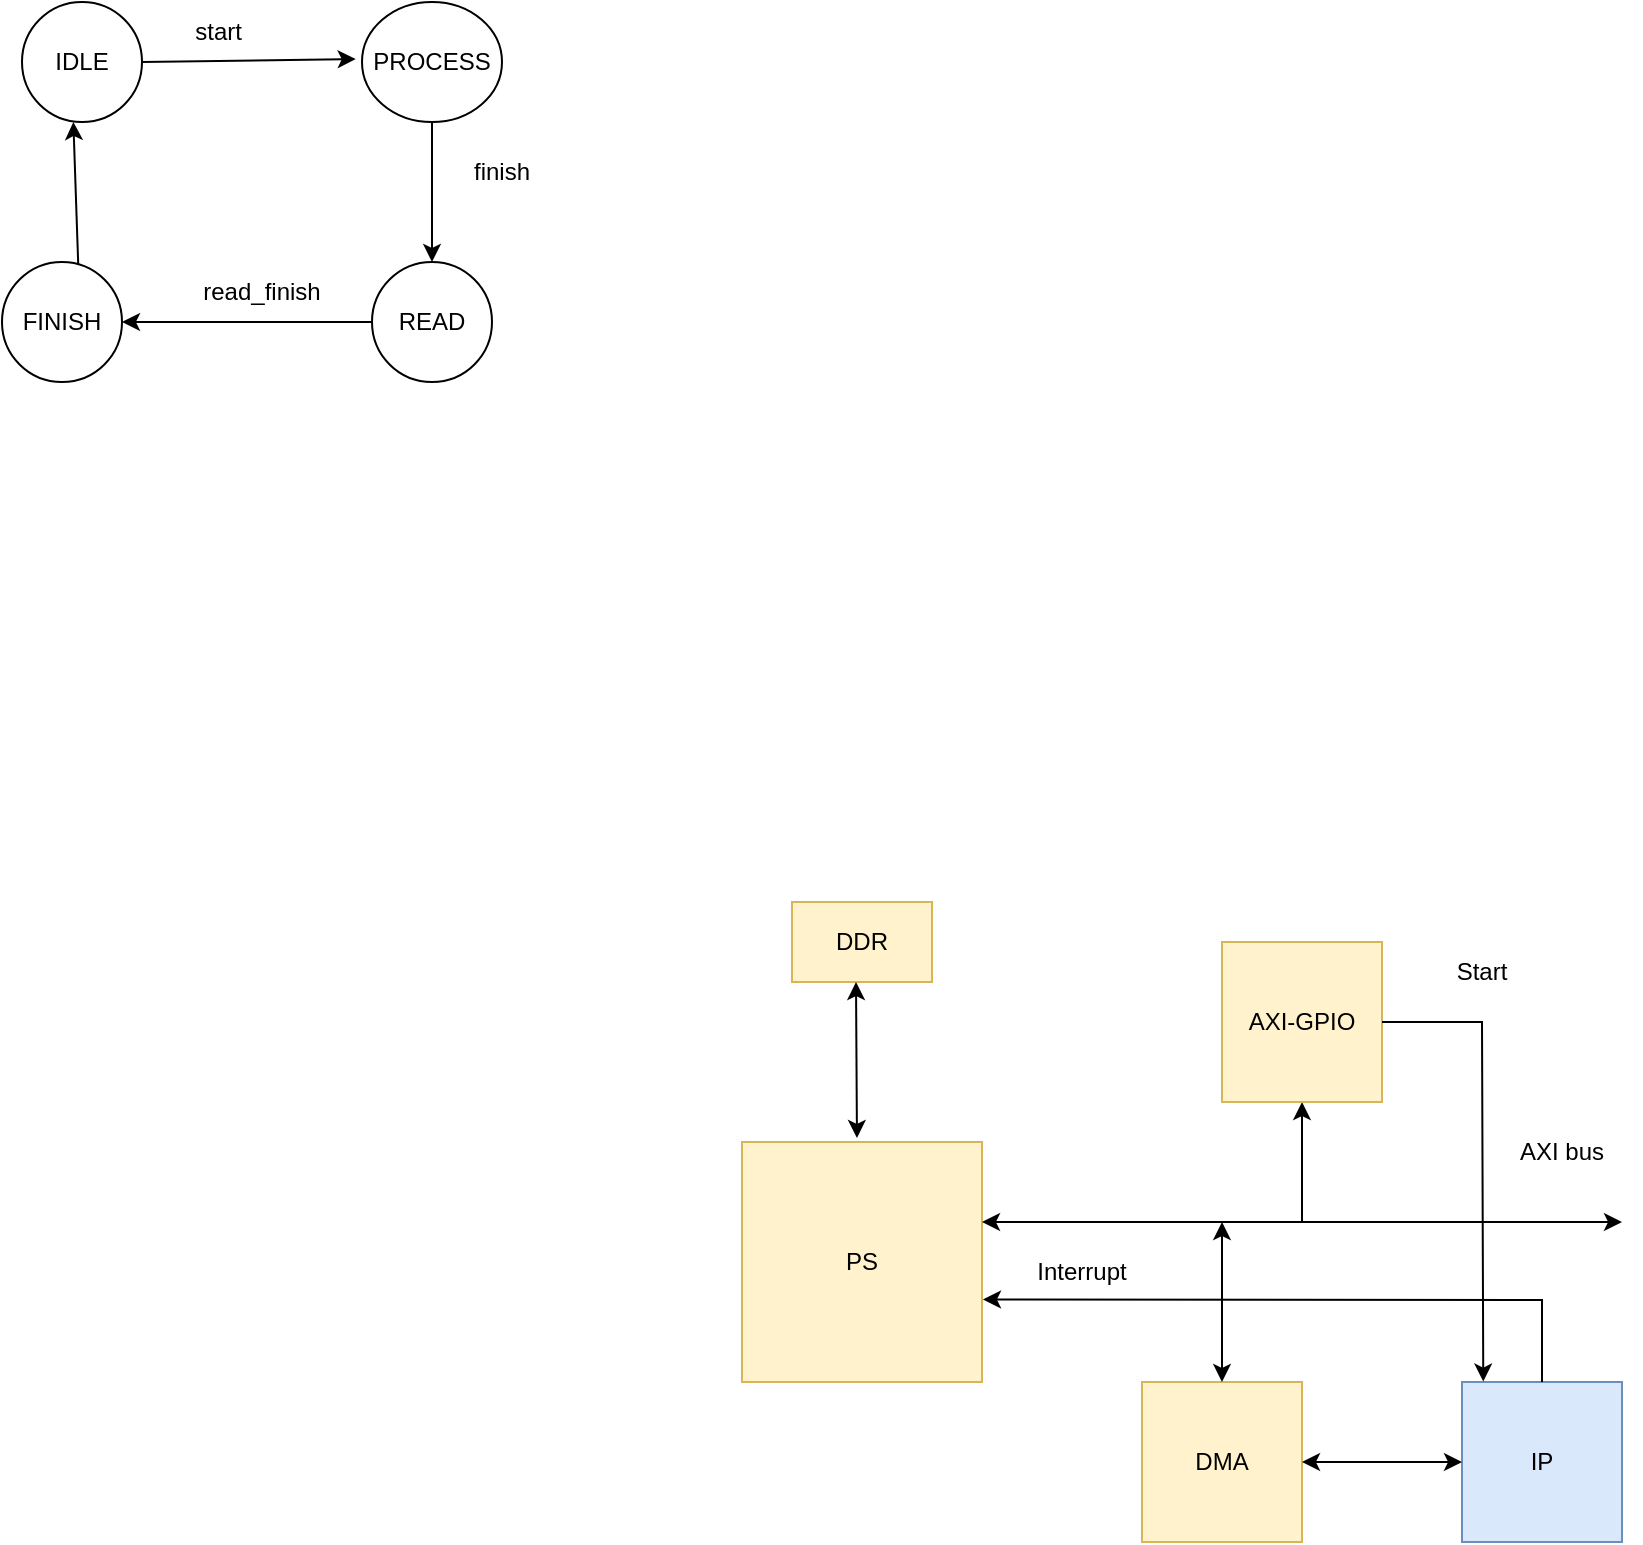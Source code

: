 <mxfile version="26.2.14">
  <diagram name="Page-1" id="wKE_0eOpaiYpltMJoPl3">
    <mxGraphModel dx="1787" dy="1587" grid="1" gridSize="10" guides="1" tooltips="1" connect="1" arrows="1" fold="1" page="1" pageScale="1" pageWidth="850" pageHeight="1100" math="0" shadow="0">
      <root>
        <mxCell id="0" />
        <mxCell id="1" parent="0" />
        <mxCell id="Q8wWB-HcS4peFA1Eoi-V-1" value="PS" style="whiteSpace=wrap;html=1;aspect=fixed;fillColor=#fff2cc;strokeColor=#d6b656;" parent="1" vertex="1">
          <mxGeometry x="320" y="440" width="120" height="120" as="geometry" />
        </mxCell>
        <mxCell id="Q8wWB-HcS4peFA1Eoi-V-2" value="DDR" style="rounded=0;whiteSpace=wrap;html=1;fillColor=#fff2cc;strokeColor=#d6b656;" parent="1" vertex="1">
          <mxGeometry x="345" y="320" width="70" height="40" as="geometry" />
        </mxCell>
        <mxCell id="Q8wWB-HcS4peFA1Eoi-V-4" value="" style="endArrow=classic;startArrow=classic;html=1;rounded=0;exitX=0.479;exitY=-0.017;exitDx=0;exitDy=0;exitPerimeter=0;" parent="1" source="Q8wWB-HcS4peFA1Eoi-V-1" edge="1">
          <mxGeometry width="50" height="50" relative="1" as="geometry">
            <mxPoint x="375" y="420" as="sourcePoint" />
            <mxPoint x="377" y="360" as="targetPoint" />
          </mxGeometry>
        </mxCell>
        <mxCell id="Q8wWB-HcS4peFA1Eoi-V-7" value="" style="endArrow=classic;startArrow=classic;html=1;rounded=0;" parent="1" edge="1">
          <mxGeometry width="50" height="50" relative="1" as="geometry">
            <mxPoint x="440" y="480" as="sourcePoint" />
            <mxPoint x="760" y="480" as="targetPoint" />
          </mxGeometry>
        </mxCell>
        <mxCell id="Q8wWB-HcS4peFA1Eoi-V-9" value="AXI bus" style="text;html=1;align=center;verticalAlign=middle;whiteSpace=wrap;rounded=0;" parent="1" vertex="1">
          <mxGeometry x="700" y="430" width="60" height="30" as="geometry" />
        </mxCell>
        <mxCell id="Q8wWB-HcS4peFA1Eoi-V-10" value="DMA" style="rounded=0;whiteSpace=wrap;html=1;fillColor=#fff2cc;strokeColor=#d6b656;" parent="1" vertex="1">
          <mxGeometry x="520" y="560" width="80" height="80" as="geometry" />
        </mxCell>
        <mxCell id="Q8wWB-HcS4peFA1Eoi-V-11" value="" style="endArrow=classic;startArrow=classic;html=1;rounded=0;exitX=0.5;exitY=0;exitDx=0;exitDy=0;" parent="1" source="Q8wWB-HcS4peFA1Eoi-V-10" edge="1">
          <mxGeometry width="50" height="50" relative="1" as="geometry">
            <mxPoint x="515" y="530" as="sourcePoint" />
            <mxPoint x="560" y="480" as="targetPoint" />
          </mxGeometry>
        </mxCell>
        <mxCell id="Q8wWB-HcS4peFA1Eoi-V-12" value="IP" style="rounded=0;whiteSpace=wrap;html=1;fillColor=#dae8fc;strokeColor=#6c8ebf;" parent="1" vertex="1">
          <mxGeometry x="680" y="560" width="80" height="80" as="geometry" />
        </mxCell>
        <mxCell id="Q8wWB-HcS4peFA1Eoi-V-15" value="" style="endArrow=classic;html=1;rounded=0;exitX=0.5;exitY=0;exitDx=0;exitDy=0;entryX=1.004;entryY=0.656;entryDx=0;entryDy=0;entryPerimeter=0;" parent="1" source="Q8wWB-HcS4peFA1Eoi-V-12" target="Q8wWB-HcS4peFA1Eoi-V-1" edge="1">
          <mxGeometry width="50" height="50" relative="1" as="geometry">
            <mxPoint x="695" y="560" as="sourcePoint" />
            <mxPoint x="745" y="510" as="targetPoint" />
            <Array as="points">
              <mxPoint x="720" y="519" />
            </Array>
          </mxGeometry>
        </mxCell>
        <mxCell id="Q8wWB-HcS4peFA1Eoi-V-16" value="Interrupt" style="text;html=1;align=center;verticalAlign=middle;whiteSpace=wrap;rounded=0;" parent="1" vertex="1">
          <mxGeometry x="460" y="490" width="60" height="30" as="geometry" />
        </mxCell>
        <mxCell id="Q8wWB-HcS4peFA1Eoi-V-17" value="IDLE" style="ellipse;whiteSpace=wrap;html=1;" parent="1" vertex="1">
          <mxGeometry x="-40" y="-130" width="60" height="60" as="geometry" />
        </mxCell>
        <mxCell id="Q8wWB-HcS4peFA1Eoi-V-19" value="PROCESS" style="ellipse;whiteSpace=wrap;html=1;" parent="1" vertex="1">
          <mxGeometry x="130" y="-130" width="70" height="60" as="geometry" />
        </mxCell>
        <mxCell id="Q8wWB-HcS4peFA1Eoi-V-20" value="" style="endArrow=classic;html=1;rounded=0;exitX=1;exitY=0.5;exitDx=0;exitDy=0;entryX=-0.045;entryY=0.475;entryDx=0;entryDy=0;entryPerimeter=0;" parent="1" source="Q8wWB-HcS4peFA1Eoi-V-17" target="Q8wWB-HcS4peFA1Eoi-V-19" edge="1">
          <mxGeometry width="50" height="50" relative="1" as="geometry">
            <mxPoint x="220" y="-30" as="sourcePoint" />
            <mxPoint x="270" y="-80" as="targetPoint" />
          </mxGeometry>
        </mxCell>
        <mxCell id="Q8wWB-HcS4peFA1Eoi-V-21" value="start&amp;nbsp;" style="text;html=1;align=center;verticalAlign=middle;whiteSpace=wrap;rounded=0;" parent="1" vertex="1">
          <mxGeometry x="30" y="-130" width="60" height="30" as="geometry" />
        </mxCell>
        <mxCell id="Q8wWB-HcS4peFA1Eoi-V-22" value="" style="endArrow=classic;html=1;rounded=0;exitX=0.5;exitY=1;exitDx=0;exitDy=0;entryX=0.5;entryY=0;entryDx=0;entryDy=0;" parent="1" source="Q8wWB-HcS4peFA1Eoi-V-19" target="Q8wWB-HcS4peFA1Eoi-V-24" edge="1">
          <mxGeometry width="50" height="50" relative="1" as="geometry">
            <mxPoint x="220" y="-30" as="sourcePoint" />
            <mxPoint x="150" as="targetPoint" />
          </mxGeometry>
        </mxCell>
        <mxCell id="Q8wWB-HcS4peFA1Eoi-V-23" value="finish" style="text;html=1;align=center;verticalAlign=middle;whiteSpace=wrap;rounded=0;" parent="1" vertex="1">
          <mxGeometry x="170" y="-60" width="60" height="30" as="geometry" />
        </mxCell>
        <mxCell id="Q8wWB-HcS4peFA1Eoi-V-24" value="READ" style="ellipse;whiteSpace=wrap;html=1;" parent="1" vertex="1">
          <mxGeometry x="135" width="60" height="60" as="geometry" />
        </mxCell>
        <mxCell id="Q8wWB-HcS4peFA1Eoi-V-25" value="" style="endArrow=classic;html=1;rounded=0;exitX=0;exitY=0.5;exitDx=0;exitDy=0;" parent="1" source="Q8wWB-HcS4peFA1Eoi-V-24" edge="1">
          <mxGeometry width="50" height="50" relative="1" as="geometry">
            <mxPoint x="-20" y="55" as="sourcePoint" />
            <mxPoint x="10" y="30" as="targetPoint" />
          </mxGeometry>
        </mxCell>
        <mxCell id="Q8wWB-HcS4peFA1Eoi-V-26" value="FINISH" style="ellipse;whiteSpace=wrap;html=1;" parent="1" vertex="1">
          <mxGeometry x="-50" width="60" height="60" as="geometry" />
        </mxCell>
        <mxCell id="Q8wWB-HcS4peFA1Eoi-V-27" value="" style="endArrow=classic;html=1;rounded=0;entryX=0.428;entryY=1.045;entryDx=0;entryDy=0;entryPerimeter=0;exitX=0.635;exitY=0.014;exitDx=0;exitDy=0;exitPerimeter=0;" parent="1" source="Q8wWB-HcS4peFA1Eoi-V-26" edge="1">
          <mxGeometry width="50" height="50" relative="1" as="geometry">
            <mxPoint x="-20.64" y="-2.28" as="sourcePoint" />
            <mxPoint x="-14.32" y="-70.0" as="targetPoint" />
          </mxGeometry>
        </mxCell>
        <mxCell id="Q8wWB-HcS4peFA1Eoi-V-28" value="read_finish" style="text;html=1;align=center;verticalAlign=middle;whiteSpace=wrap;rounded=0;" parent="1" vertex="1">
          <mxGeometry x="50" width="60" height="30" as="geometry" />
        </mxCell>
        <mxCell id="thd5ShAFt4ry7R5aGFPg-2" value="" style="endArrow=classic;html=1;rounded=0;" edge="1" parent="1">
          <mxGeometry width="50" height="50" relative="1" as="geometry">
            <mxPoint x="600" y="480" as="sourcePoint" />
            <mxPoint x="600" y="420" as="targetPoint" />
          </mxGeometry>
        </mxCell>
        <mxCell id="thd5ShAFt4ry7R5aGFPg-3" value="AXI-GPIO" style="rounded=0;whiteSpace=wrap;html=1;fillColor=#fff2cc;strokeColor=#d6b656;" vertex="1" parent="1">
          <mxGeometry x="560" y="340" width="80" height="80" as="geometry" />
        </mxCell>
        <mxCell id="thd5ShAFt4ry7R5aGFPg-4" value="" style="endArrow=classic;html=1;rounded=0;exitX=1;exitY=0.5;exitDx=0;exitDy=0;entryX=0.133;entryY=-0.003;entryDx=0;entryDy=0;entryPerimeter=0;" edge="1" parent="1" source="thd5ShAFt4ry7R5aGFPg-3" target="Q8wWB-HcS4peFA1Eoi-V-12">
          <mxGeometry width="50" height="50" relative="1" as="geometry">
            <mxPoint x="670" y="520" as="sourcePoint" />
            <mxPoint x="720" y="470" as="targetPoint" />
            <Array as="points">
              <mxPoint x="690" y="380" />
            </Array>
          </mxGeometry>
        </mxCell>
        <mxCell id="thd5ShAFt4ry7R5aGFPg-6" value="Start" style="text;html=1;align=center;verticalAlign=middle;whiteSpace=wrap;rounded=0;" vertex="1" parent="1">
          <mxGeometry x="660" y="340" width="60" height="30" as="geometry" />
        </mxCell>
        <mxCell id="thd5ShAFt4ry7R5aGFPg-7" value="" style="endArrow=classic;startArrow=classic;html=1;rounded=0;exitX=1;exitY=0.5;exitDx=0;exitDy=0;entryX=0;entryY=0.5;entryDx=0;entryDy=0;" edge="1" parent="1" source="Q8wWB-HcS4peFA1Eoi-V-10" target="Q8wWB-HcS4peFA1Eoi-V-12">
          <mxGeometry width="50" height="50" relative="1" as="geometry">
            <mxPoint x="610" y="610" as="sourcePoint" />
            <mxPoint x="660" y="560" as="targetPoint" />
          </mxGeometry>
        </mxCell>
      </root>
    </mxGraphModel>
  </diagram>
</mxfile>
